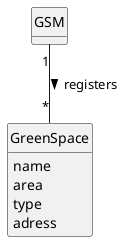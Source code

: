 @startuml
skinparam monochrome true
skinparam packageStyle rectangle
skinparam shadowing false

skinparam classAttributeIconSize 0

hide circle
hide methods


class GSM {
}

class GreenSpace {
    name
    area
    type
    adress

}

GSM "1" -- "*" GreenSpace : registers >

@enduml